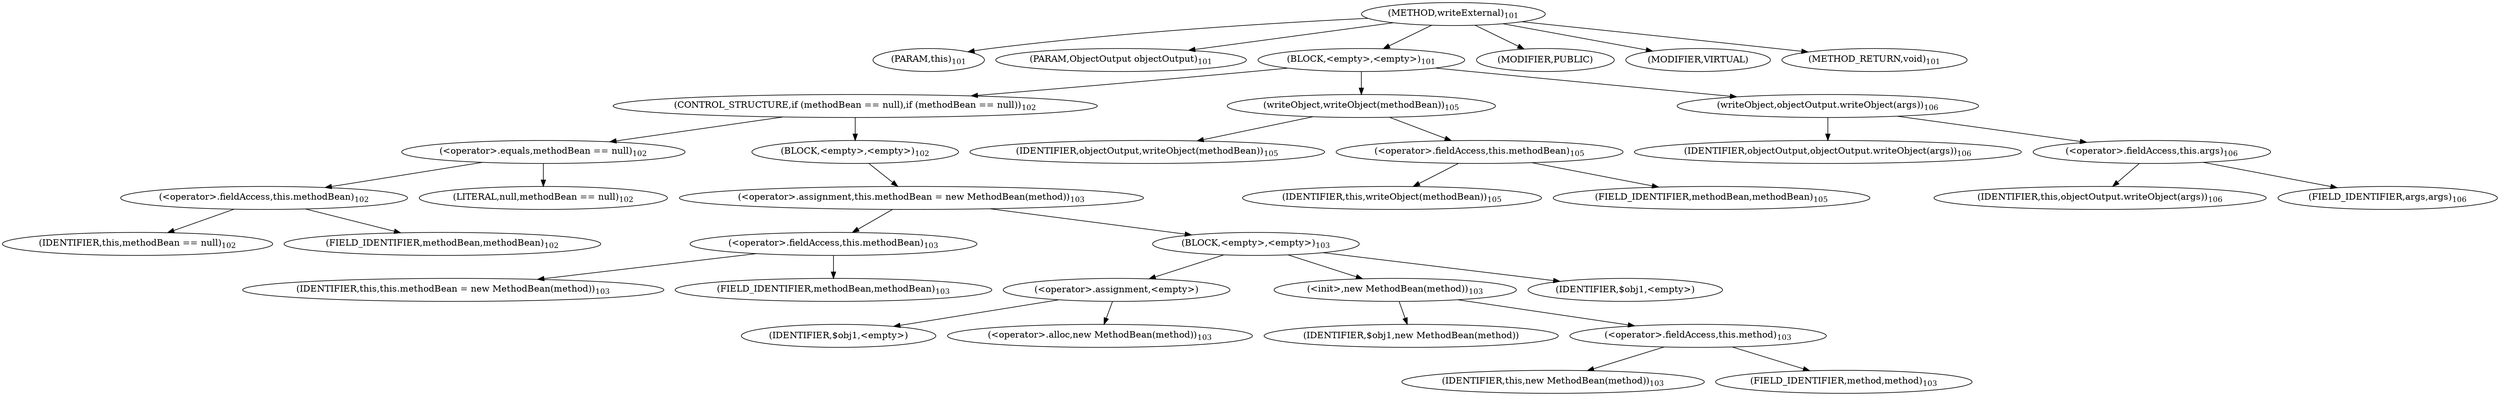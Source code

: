 digraph "writeExternal" {  
"224" [label = <(METHOD,writeExternal)<SUB>101</SUB>> ]
"225" [label = <(PARAM,this)<SUB>101</SUB>> ]
"226" [label = <(PARAM,ObjectOutput objectOutput)<SUB>101</SUB>> ]
"227" [label = <(BLOCK,&lt;empty&gt;,&lt;empty&gt;)<SUB>101</SUB>> ]
"228" [label = <(CONTROL_STRUCTURE,if (methodBean == null),if (methodBean == null))<SUB>102</SUB>> ]
"229" [label = <(&lt;operator&gt;.equals,methodBean == null)<SUB>102</SUB>> ]
"230" [label = <(&lt;operator&gt;.fieldAccess,this.methodBean)<SUB>102</SUB>> ]
"231" [label = <(IDENTIFIER,this,methodBean == null)<SUB>102</SUB>> ]
"232" [label = <(FIELD_IDENTIFIER,methodBean,methodBean)<SUB>102</SUB>> ]
"233" [label = <(LITERAL,null,methodBean == null)<SUB>102</SUB>> ]
"234" [label = <(BLOCK,&lt;empty&gt;,&lt;empty&gt;)<SUB>102</SUB>> ]
"235" [label = <(&lt;operator&gt;.assignment,this.methodBean = new MethodBean(method))<SUB>103</SUB>> ]
"236" [label = <(&lt;operator&gt;.fieldAccess,this.methodBean)<SUB>103</SUB>> ]
"237" [label = <(IDENTIFIER,this,this.methodBean = new MethodBean(method))<SUB>103</SUB>> ]
"238" [label = <(FIELD_IDENTIFIER,methodBean,methodBean)<SUB>103</SUB>> ]
"239" [label = <(BLOCK,&lt;empty&gt;,&lt;empty&gt;)<SUB>103</SUB>> ]
"240" [label = <(&lt;operator&gt;.assignment,&lt;empty&gt;)> ]
"241" [label = <(IDENTIFIER,$obj1,&lt;empty&gt;)> ]
"242" [label = <(&lt;operator&gt;.alloc,new MethodBean(method))<SUB>103</SUB>> ]
"243" [label = <(&lt;init&gt;,new MethodBean(method))<SUB>103</SUB>> ]
"244" [label = <(IDENTIFIER,$obj1,new MethodBean(method))> ]
"245" [label = <(&lt;operator&gt;.fieldAccess,this.method)<SUB>103</SUB>> ]
"246" [label = <(IDENTIFIER,this,new MethodBean(method))<SUB>103</SUB>> ]
"247" [label = <(FIELD_IDENTIFIER,method,method)<SUB>103</SUB>> ]
"248" [label = <(IDENTIFIER,$obj1,&lt;empty&gt;)> ]
"249" [label = <(writeObject,writeObject(methodBean))<SUB>105</SUB>> ]
"250" [label = <(IDENTIFIER,objectOutput,writeObject(methodBean))<SUB>105</SUB>> ]
"251" [label = <(&lt;operator&gt;.fieldAccess,this.methodBean)<SUB>105</SUB>> ]
"252" [label = <(IDENTIFIER,this,writeObject(methodBean))<SUB>105</SUB>> ]
"253" [label = <(FIELD_IDENTIFIER,methodBean,methodBean)<SUB>105</SUB>> ]
"254" [label = <(writeObject,objectOutput.writeObject(args))<SUB>106</SUB>> ]
"255" [label = <(IDENTIFIER,objectOutput,objectOutput.writeObject(args))<SUB>106</SUB>> ]
"256" [label = <(&lt;operator&gt;.fieldAccess,this.args)<SUB>106</SUB>> ]
"257" [label = <(IDENTIFIER,this,objectOutput.writeObject(args))<SUB>106</SUB>> ]
"258" [label = <(FIELD_IDENTIFIER,args,args)<SUB>106</SUB>> ]
"259" [label = <(MODIFIER,PUBLIC)> ]
"260" [label = <(MODIFIER,VIRTUAL)> ]
"261" [label = <(METHOD_RETURN,void)<SUB>101</SUB>> ]
  "224" -> "225" 
  "224" -> "226" 
  "224" -> "227" 
  "224" -> "259" 
  "224" -> "260" 
  "224" -> "261" 
  "227" -> "228" 
  "227" -> "249" 
  "227" -> "254" 
  "228" -> "229" 
  "228" -> "234" 
  "229" -> "230" 
  "229" -> "233" 
  "230" -> "231" 
  "230" -> "232" 
  "234" -> "235" 
  "235" -> "236" 
  "235" -> "239" 
  "236" -> "237" 
  "236" -> "238" 
  "239" -> "240" 
  "239" -> "243" 
  "239" -> "248" 
  "240" -> "241" 
  "240" -> "242" 
  "243" -> "244" 
  "243" -> "245" 
  "245" -> "246" 
  "245" -> "247" 
  "249" -> "250" 
  "249" -> "251" 
  "251" -> "252" 
  "251" -> "253" 
  "254" -> "255" 
  "254" -> "256" 
  "256" -> "257" 
  "256" -> "258" 
}
